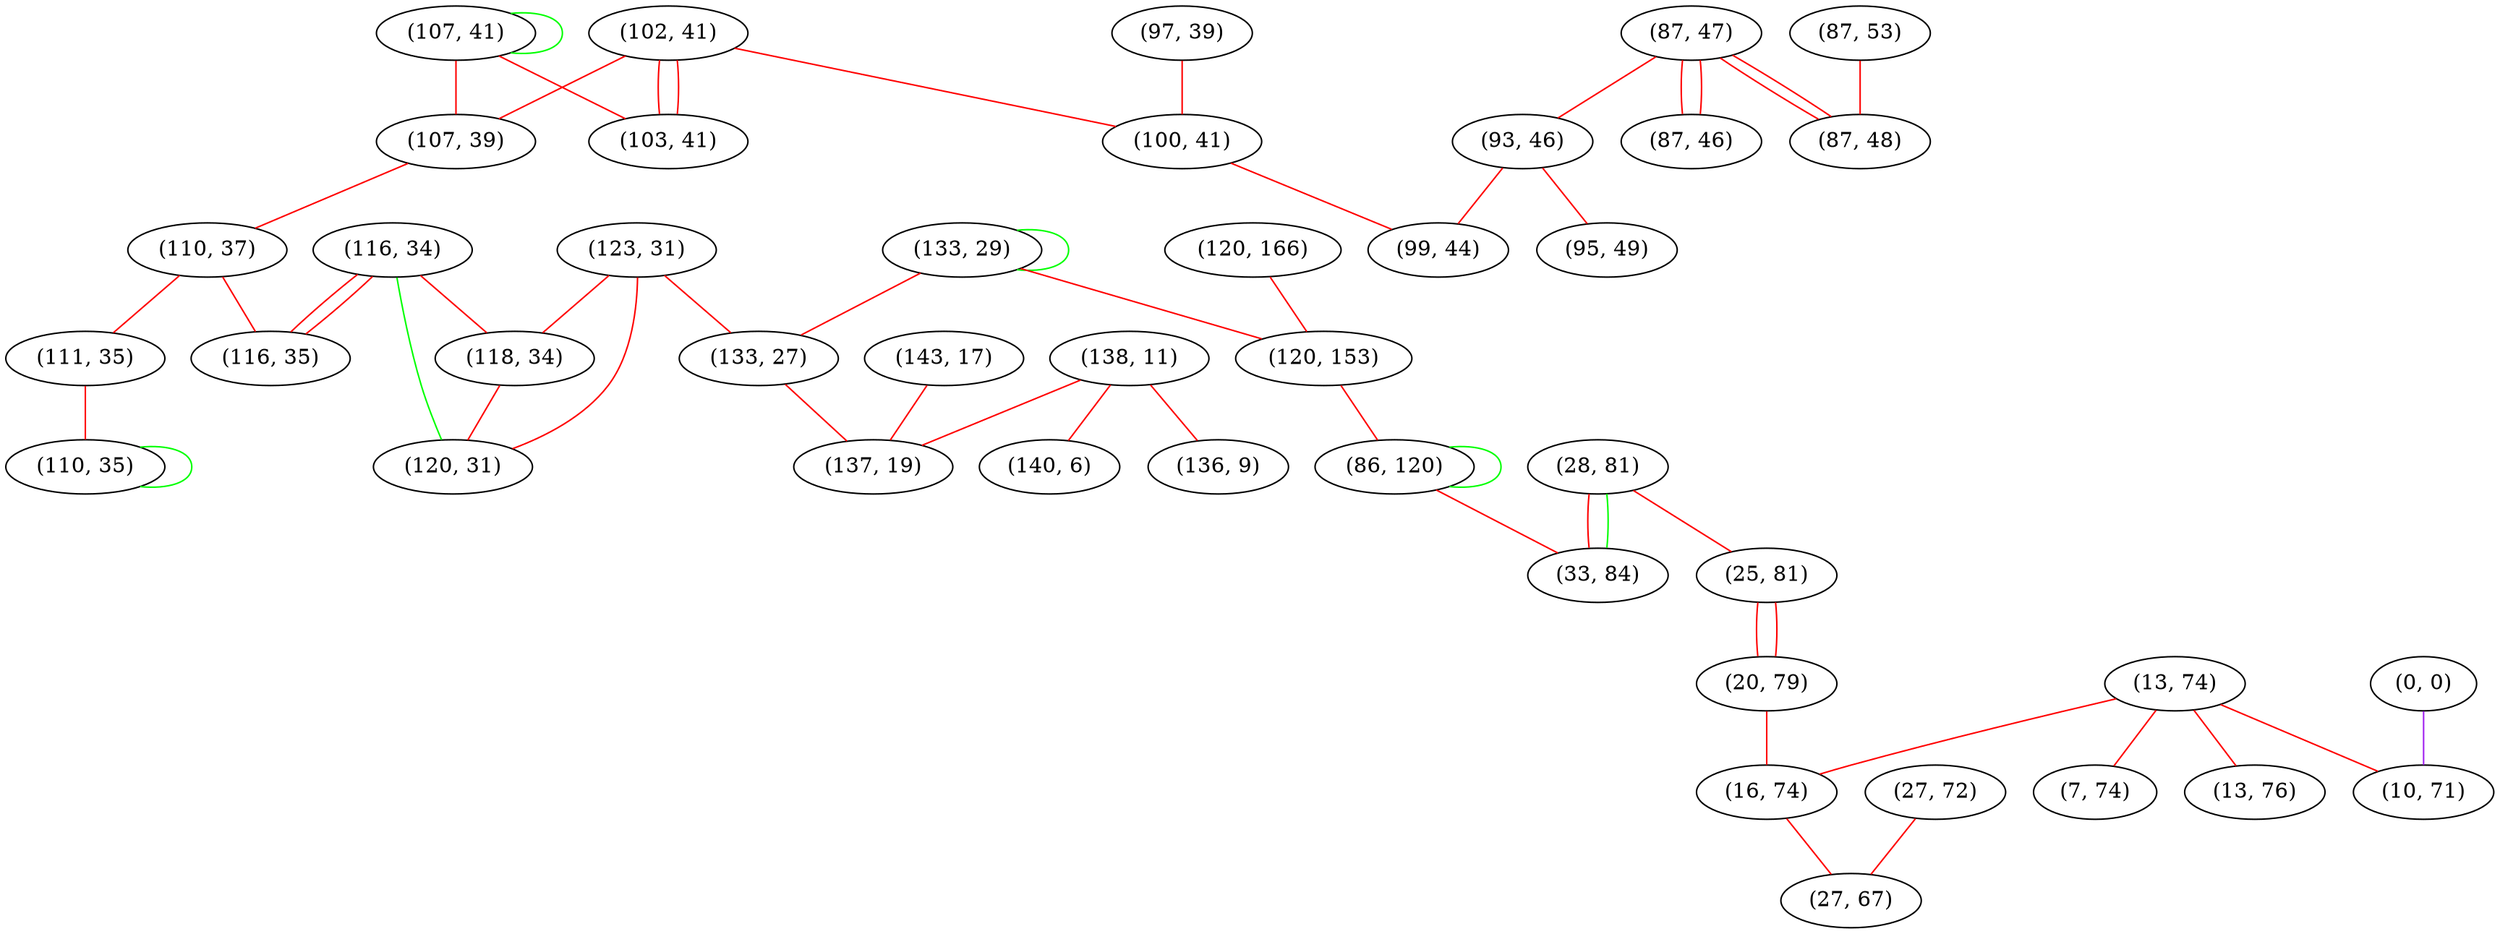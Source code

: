 graph "" {
"(102, 41)";
"(138, 11)";
"(107, 41)";
"(136, 9)";
"(87, 53)";
"(87, 47)";
"(93, 46)";
"(95, 49)";
"(13, 74)";
"(107, 39)";
"(28, 81)";
"(25, 81)";
"(110, 37)";
"(116, 34)";
"(140, 6)";
"(87, 46)";
"(111, 35)";
"(27, 72)";
"(123, 31)";
"(20, 79)";
"(143, 17)";
"(133, 29)";
"(0, 0)";
"(116, 35)";
"(120, 166)";
"(97, 39)";
"(103, 41)";
"(120, 153)";
"(100, 41)";
"(16, 74)";
"(13, 76)";
"(118, 34)";
"(99, 44)";
"(86, 120)";
"(87, 48)";
"(10, 71)";
"(27, 67)";
"(33, 84)";
"(7, 74)";
"(133, 27)";
"(110, 35)";
"(137, 19)";
"(120, 31)";
"(102, 41)" -- "(107, 39)"  [color=red, key=0, weight=1];
"(102, 41)" -- "(100, 41)"  [color=red, key=0, weight=1];
"(102, 41)" -- "(103, 41)"  [color=red, key=0, weight=1];
"(102, 41)" -- "(103, 41)"  [color=red, key=1, weight=1];
"(138, 11)" -- "(136, 9)"  [color=red, key=0, weight=1];
"(138, 11)" -- "(137, 19)"  [color=red, key=0, weight=1];
"(138, 11)" -- "(140, 6)"  [color=red, key=0, weight=1];
"(107, 41)" -- "(107, 39)"  [color=red, key=0, weight=1];
"(107, 41)" -- "(107, 41)"  [color=green, key=0, weight=2];
"(107, 41)" -- "(103, 41)"  [color=red, key=0, weight=1];
"(87, 53)" -- "(87, 48)"  [color=red, key=0, weight=1];
"(87, 47)" -- "(93, 46)"  [color=red, key=0, weight=1];
"(87, 47)" -- "(87, 46)"  [color=red, key=0, weight=1];
"(87, 47)" -- "(87, 46)"  [color=red, key=1, weight=1];
"(87, 47)" -- "(87, 48)"  [color=red, key=0, weight=1];
"(87, 47)" -- "(87, 48)"  [color=red, key=1, weight=1];
"(93, 46)" -- "(99, 44)"  [color=red, key=0, weight=1];
"(93, 46)" -- "(95, 49)"  [color=red, key=0, weight=1];
"(13, 74)" -- "(10, 71)"  [color=red, key=0, weight=1];
"(13, 74)" -- "(13, 76)"  [color=red, key=0, weight=1];
"(13, 74)" -- "(16, 74)"  [color=red, key=0, weight=1];
"(13, 74)" -- "(7, 74)"  [color=red, key=0, weight=1];
"(107, 39)" -- "(110, 37)"  [color=red, key=0, weight=1];
"(28, 81)" -- "(25, 81)"  [color=red, key=0, weight=1];
"(28, 81)" -- "(33, 84)"  [color=red, key=0, weight=1];
"(28, 81)" -- "(33, 84)"  [color=green, key=1, weight=2];
"(25, 81)" -- "(20, 79)"  [color=red, key=0, weight=1];
"(25, 81)" -- "(20, 79)"  [color=red, key=1, weight=1];
"(110, 37)" -- "(116, 35)"  [color=red, key=0, weight=1];
"(110, 37)" -- "(111, 35)"  [color=red, key=0, weight=1];
"(116, 34)" -- "(118, 34)"  [color=red, key=0, weight=1];
"(116, 34)" -- "(116, 35)"  [color=red, key=0, weight=1];
"(116, 34)" -- "(116, 35)"  [color=red, key=1, weight=1];
"(116, 34)" -- "(120, 31)"  [color=green, key=0, weight=2];
"(111, 35)" -- "(110, 35)"  [color=red, key=0, weight=1];
"(27, 72)" -- "(27, 67)"  [color=red, key=0, weight=1];
"(123, 31)" -- "(118, 34)"  [color=red, key=0, weight=1];
"(123, 31)" -- "(120, 31)"  [color=red, key=0, weight=1];
"(123, 31)" -- "(133, 27)"  [color=red, key=0, weight=1];
"(20, 79)" -- "(16, 74)"  [color=red, key=0, weight=1];
"(143, 17)" -- "(137, 19)"  [color=red, key=0, weight=1];
"(133, 29)" -- "(120, 153)"  [color=red, key=0, weight=1];
"(133, 29)" -- "(133, 29)"  [color=green, key=0, weight=2];
"(133, 29)" -- "(133, 27)"  [color=red, key=0, weight=1];
"(0, 0)" -- "(10, 71)"  [color=purple, key=0, weight=4];
"(120, 166)" -- "(120, 153)"  [color=red, key=0, weight=1];
"(97, 39)" -- "(100, 41)"  [color=red, key=0, weight=1];
"(120, 153)" -- "(86, 120)"  [color=red, key=0, weight=1];
"(100, 41)" -- "(99, 44)"  [color=red, key=0, weight=1];
"(16, 74)" -- "(27, 67)"  [color=red, key=0, weight=1];
"(118, 34)" -- "(120, 31)"  [color=red, key=0, weight=1];
"(86, 120)" -- "(86, 120)"  [color=green, key=0, weight=2];
"(86, 120)" -- "(33, 84)"  [color=red, key=0, weight=1];
"(133, 27)" -- "(137, 19)"  [color=red, key=0, weight=1];
"(110, 35)" -- "(110, 35)"  [color=green, key=0, weight=2];
}
